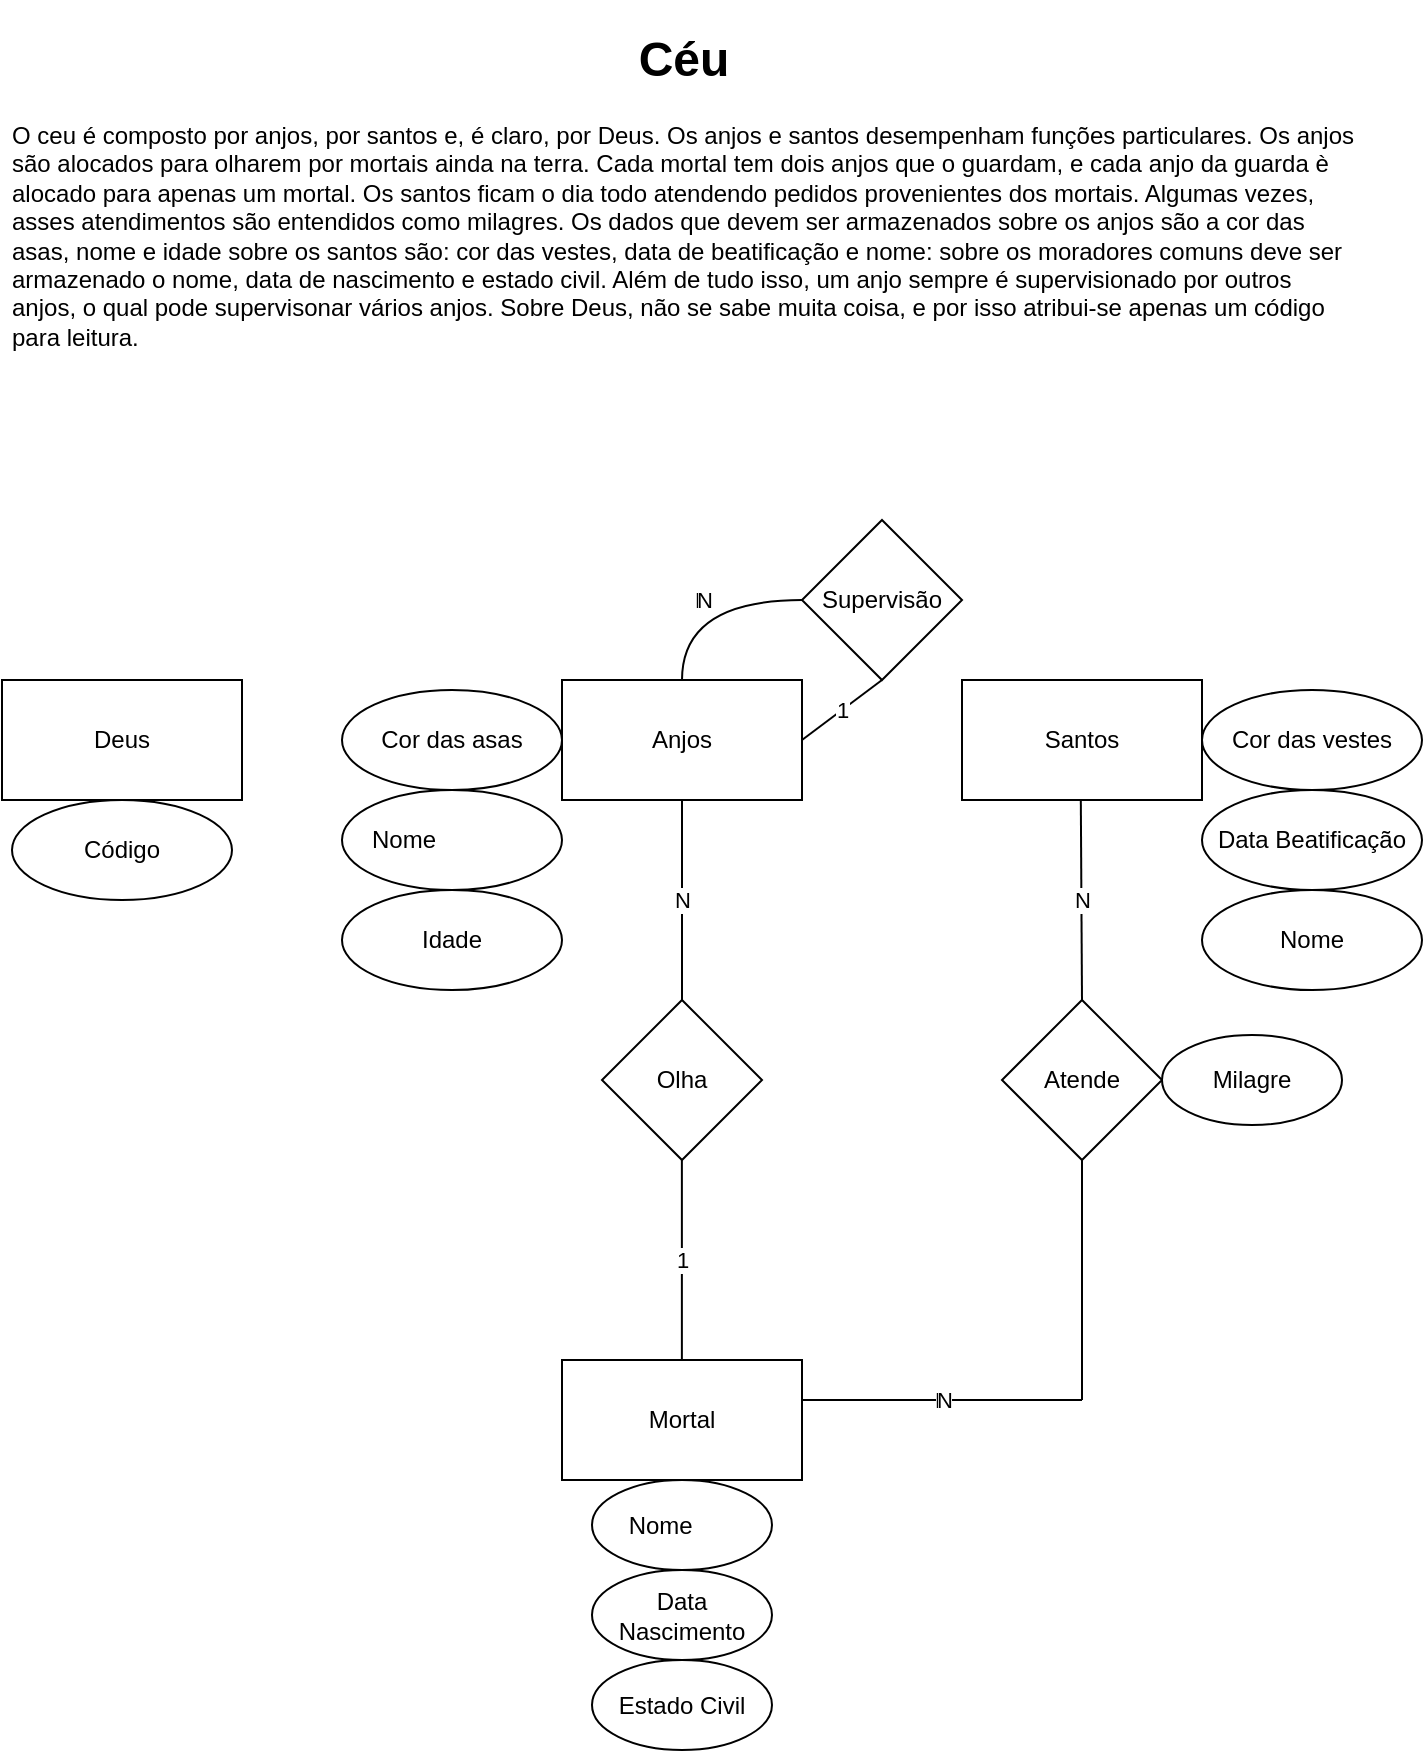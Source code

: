 <mxfile version="23.1.7" type="github">
  <diagram name="Page-1" id="xX_NBZjKe_LPrtMDj7VY">
    <mxGraphModel dx="1311" dy="656" grid="1" gridSize="10" guides="1" tooltips="1" connect="1" arrows="1" fold="1" page="1" pageScale="1" pageWidth="827" pageHeight="1169" math="0" shadow="0">
      <root>
        <mxCell id="0" />
        <mxCell id="1" parent="0" />
        <mxCell id="9RMESNlKo9HE9ouMvkY_-1" value="&lt;h1 style=&quot;text-align: center;&quot;&gt;Céu&lt;/h1&gt;&lt;p&gt;O ceu é composto por anjos, por santos e, é claro, por Deus. Os anjos e santos desempenham funções particulares. Os anjos são alocados para olharem por mortais ainda na terra. Cada mortal tem dois anjos que o guardam, e cada anjo da guarda è alocado para apenas um mortal. Os santos ficam o dia todo atendendo pedidos provenientes dos mortais. Algumas vezes, asses atendimentos são entendidos como milagres. Os dados que devem ser armazenados sobre os anjos são a cor das asas, nome e idade sobre os santos são: cor das vestes, data de beatificação e nome: sobre os moradores comuns deve ser armazenado o nome, data de nascimento e estado civil. Além de tudo isso, um anjo sempre é supervisionado por outros anjos, o qual pode supervisonar vários anjos. Sobre Deus, não se sabe muita coisa, e por isso atribui-se apenas um código para leitura.&lt;br&gt;&lt;/p&gt;" style="text;html=1;spacing=5;spacingTop=-20;whiteSpace=wrap;overflow=hidden;rounded=0;" parent="1" vertex="1">
          <mxGeometry x="80" y="10" width="680" height="190" as="geometry" />
        </mxCell>
        <mxCell id="GF6JiUIMJ9W_f_Lmu7Dp-1" value="Deus" style="rounded=0;whiteSpace=wrap;html=1;" parent="1" vertex="1">
          <mxGeometry x="80" y="340" width="120" height="60" as="geometry" />
        </mxCell>
        <mxCell id="GF6JiUIMJ9W_f_Lmu7Dp-2" value="Santos" style="rounded=0;whiteSpace=wrap;html=1;" parent="1" vertex="1">
          <mxGeometry x="560" y="340" width="120" height="60" as="geometry" />
        </mxCell>
        <mxCell id="GF6JiUIMJ9W_f_Lmu7Dp-3" value="Anjos" style="rounded=0;whiteSpace=wrap;html=1;" parent="1" vertex="1">
          <mxGeometry x="360" y="340" width="120" height="60" as="geometry" />
        </mxCell>
        <mxCell id="iydpVZZWQlCGy9Ujbgti-2" value="Cor das asas" style="ellipse;whiteSpace=wrap;html=1;" parent="1" vertex="1">
          <mxGeometry x="250" y="345" width="110" height="50" as="geometry" />
        </mxCell>
        <mxCell id="iydpVZZWQlCGy9Ujbgti-4" value="Nome&lt;span style=&quot;white-space: pre;&quot;&gt;&#x9;&lt;/span&gt;&lt;span style=&quot;white-space: pre;&quot;&gt;&#x9;&lt;/span&gt;" style="ellipse;whiteSpace=wrap;html=1;" parent="1" vertex="1">
          <mxGeometry x="250" y="395" width="110" height="50" as="geometry" />
        </mxCell>
        <mxCell id="iydpVZZWQlCGy9Ujbgti-5" value="Idade" style="ellipse;whiteSpace=wrap;html=1;" parent="1" vertex="1">
          <mxGeometry x="250" y="445" width="110" height="50" as="geometry" />
        </mxCell>
        <mxCell id="iydpVZZWQlCGy9Ujbgti-6" value="Cor das vestes" style="ellipse;whiteSpace=wrap;html=1;" parent="1" vertex="1">
          <mxGeometry x="680" y="345" width="110" height="50" as="geometry" />
        </mxCell>
        <mxCell id="iydpVZZWQlCGy9Ujbgti-7" value="Data Beatificação" style="ellipse;whiteSpace=wrap;html=1;" parent="1" vertex="1">
          <mxGeometry x="680" y="395" width="110" height="50" as="geometry" />
        </mxCell>
        <mxCell id="iydpVZZWQlCGy9Ujbgti-8" value="Nome" style="ellipse;whiteSpace=wrap;html=1;" parent="1" vertex="1">
          <mxGeometry x="680" y="445" width="110" height="50" as="geometry" />
        </mxCell>
        <mxCell id="iydpVZZWQlCGy9Ujbgti-9" value="Código" style="ellipse;whiteSpace=wrap;html=1;" parent="1" vertex="1">
          <mxGeometry x="85" y="400" width="110" height="50" as="geometry" />
        </mxCell>
        <mxCell id="gCH9M3XOQH9FHg-50oaK-1" value="" style="endArrow=none;html=1;rounded=0;exitX=0.5;exitY=1;exitDx=0;exitDy=0;endFill=0;" edge="1" parent="1" source="GF6JiUIMJ9W_f_Lmu7Dp-3">
          <mxGeometry relative="1" as="geometry">
            <mxPoint x="360" y="430" as="sourcePoint" />
            <mxPoint x="420" y="500" as="targetPoint" />
          </mxGeometry>
        </mxCell>
        <mxCell id="gCH9M3XOQH9FHg-50oaK-2" value="N" style="edgeLabel;resizable=0;html=1;;align=center;verticalAlign=middle;" connectable="0" vertex="1" parent="gCH9M3XOQH9FHg-50oaK-1">
          <mxGeometry relative="1" as="geometry" />
        </mxCell>
        <mxCell id="gCH9M3XOQH9FHg-50oaK-3" value="N" style="edgeLabel;html=1;align=center;verticalAlign=middle;resizable=0;points=[];" vertex="1" connectable="0" parent="gCH9M3XOQH9FHg-50oaK-1">
          <mxGeometry x="-0.009" relative="1" as="geometry">
            <mxPoint as="offset" />
          </mxGeometry>
        </mxCell>
        <mxCell id="gCH9M3XOQH9FHg-50oaK-4" value="Olha" style="rhombus;whiteSpace=wrap;html=1;" vertex="1" parent="1">
          <mxGeometry x="380" y="500" width="80" height="80" as="geometry" />
        </mxCell>
        <mxCell id="gCH9M3XOQH9FHg-50oaK-5" value="" style="endArrow=none;html=1;rounded=0;exitX=0.5;exitY=1;exitDx=0;exitDy=0;endFill=0;" edge="1" parent="1">
          <mxGeometry relative="1" as="geometry">
            <mxPoint x="419.94" y="580" as="sourcePoint" />
            <mxPoint x="419.94" y="680" as="targetPoint" />
          </mxGeometry>
        </mxCell>
        <mxCell id="gCH9M3XOQH9FHg-50oaK-6" value="N" style="edgeLabel;resizable=0;html=1;;align=center;verticalAlign=middle;" connectable="0" vertex="1" parent="gCH9M3XOQH9FHg-50oaK-5">
          <mxGeometry relative="1" as="geometry" />
        </mxCell>
        <mxCell id="gCH9M3XOQH9FHg-50oaK-7" value="1" style="edgeLabel;html=1;align=center;verticalAlign=middle;resizable=0;points=[];" vertex="1" connectable="0" parent="gCH9M3XOQH9FHg-50oaK-5">
          <mxGeometry x="-0.009" relative="1" as="geometry">
            <mxPoint as="offset" />
          </mxGeometry>
        </mxCell>
        <mxCell id="gCH9M3XOQH9FHg-50oaK-8" value="Mortal" style="rounded=0;whiteSpace=wrap;html=1;" vertex="1" parent="1">
          <mxGeometry x="360" y="680" width="120" height="60" as="geometry" />
        </mxCell>
        <mxCell id="gCH9M3XOQH9FHg-50oaK-9" value="" style="endArrow=none;html=1;rounded=0;endFill=0;" edge="1" parent="1">
          <mxGeometry relative="1" as="geometry">
            <mxPoint x="620" y="700" as="sourcePoint" />
            <mxPoint x="480" y="700" as="targetPoint" />
          </mxGeometry>
        </mxCell>
        <mxCell id="gCH9M3XOQH9FHg-50oaK-10" value="N" style="edgeLabel;resizable=0;html=1;;align=center;verticalAlign=middle;" connectable="0" vertex="1" parent="gCH9M3XOQH9FHg-50oaK-9">
          <mxGeometry relative="1" as="geometry" />
        </mxCell>
        <mxCell id="gCH9M3XOQH9FHg-50oaK-11" value="N" style="edgeLabel;html=1;align=center;verticalAlign=middle;resizable=0;points=[];" vertex="1" connectable="0" parent="gCH9M3XOQH9FHg-50oaK-9">
          <mxGeometry x="-0.009" relative="1" as="geometry">
            <mxPoint as="offset" />
          </mxGeometry>
        </mxCell>
        <mxCell id="gCH9M3XOQH9FHg-50oaK-12" value="" style="endArrow=none;html=1;rounded=0;endFill=0;" edge="1" parent="1">
          <mxGeometry relative="1" as="geometry">
            <mxPoint x="619.41" y="400" as="sourcePoint" />
            <mxPoint x="620" y="500" as="targetPoint" />
          </mxGeometry>
        </mxCell>
        <mxCell id="gCH9M3XOQH9FHg-50oaK-13" value="N" style="edgeLabel;resizable=0;html=1;;align=center;verticalAlign=middle;" connectable="0" vertex="1" parent="gCH9M3XOQH9FHg-50oaK-12">
          <mxGeometry relative="1" as="geometry" />
        </mxCell>
        <mxCell id="gCH9M3XOQH9FHg-50oaK-14" value="N" style="edgeLabel;html=1;align=center;verticalAlign=middle;resizable=0;points=[];" vertex="1" connectable="0" parent="gCH9M3XOQH9FHg-50oaK-12">
          <mxGeometry x="-0.009" relative="1" as="geometry">
            <mxPoint as="offset" />
          </mxGeometry>
        </mxCell>
        <mxCell id="gCH9M3XOQH9FHg-50oaK-15" value="Atende" style="rhombus;whiteSpace=wrap;html=1;" vertex="1" parent="1">
          <mxGeometry x="580" y="500" width="80" height="80" as="geometry" />
        </mxCell>
        <mxCell id="gCH9M3XOQH9FHg-50oaK-16" value="" style="endArrow=none;html=1;rounded=0;" edge="1" parent="1">
          <mxGeometry width="50" height="50" relative="1" as="geometry">
            <mxPoint x="620" y="700" as="sourcePoint" />
            <mxPoint x="620" y="580" as="targetPoint" />
          </mxGeometry>
        </mxCell>
        <mxCell id="gCH9M3XOQH9FHg-50oaK-17" value="Milagre" style="ellipse;whiteSpace=wrap;html=1;" vertex="1" parent="1">
          <mxGeometry x="660" y="517.5" width="90" height="45" as="geometry" />
        </mxCell>
        <mxCell id="gCH9M3XOQH9FHg-50oaK-18" value="Nome&lt;span style=&quot;white-space: pre;&quot;&gt;&#x9;&lt;/span&gt;" style="ellipse;whiteSpace=wrap;html=1;" vertex="1" parent="1">
          <mxGeometry x="375" y="740" width="90" height="45" as="geometry" />
        </mxCell>
        <mxCell id="gCH9M3XOQH9FHg-50oaK-19" value="Data Nascimento" style="ellipse;whiteSpace=wrap;html=1;" vertex="1" parent="1">
          <mxGeometry x="375" y="785" width="90" height="45" as="geometry" />
        </mxCell>
        <mxCell id="gCH9M3XOQH9FHg-50oaK-20" value="Estado Civil" style="ellipse;whiteSpace=wrap;html=1;" vertex="1" parent="1">
          <mxGeometry x="375" y="830" width="90" height="45" as="geometry" />
        </mxCell>
        <mxCell id="gCH9M3XOQH9FHg-50oaK-21" value="" style="endArrow=none;html=1;rounded=0;endFill=0;entryX=1;entryY=0.5;entryDx=0;entryDy=0;" edge="1" parent="1" target="GF6JiUIMJ9W_f_Lmu7Dp-3">
          <mxGeometry relative="1" as="geometry">
            <mxPoint x="520" y="340" as="sourcePoint" />
            <mxPoint x="480" y="345" as="targetPoint" />
          </mxGeometry>
        </mxCell>
        <mxCell id="gCH9M3XOQH9FHg-50oaK-22" value="N" style="edgeLabel;resizable=0;html=1;;align=center;verticalAlign=middle;" connectable="0" vertex="1" parent="gCH9M3XOQH9FHg-50oaK-21">
          <mxGeometry relative="1" as="geometry" />
        </mxCell>
        <mxCell id="gCH9M3XOQH9FHg-50oaK-23" value="1" style="edgeLabel;html=1;align=center;verticalAlign=middle;resizable=0;points=[];" vertex="1" connectable="0" parent="gCH9M3XOQH9FHg-50oaK-21">
          <mxGeometry x="-0.009" relative="1" as="geometry">
            <mxPoint as="offset" />
          </mxGeometry>
        </mxCell>
        <mxCell id="gCH9M3XOQH9FHg-50oaK-25" value="Supervisão" style="rhombus;whiteSpace=wrap;html=1;" vertex="1" parent="1">
          <mxGeometry x="480" y="260" width="80" height="80" as="geometry" />
        </mxCell>
        <mxCell id="gCH9M3XOQH9FHg-50oaK-31" value="" style="endArrow=none;html=1;rounded=0;endFill=0;edgeStyle=orthogonalEdgeStyle;curved=1;entryX=0.5;entryY=0;entryDx=0;entryDy=0;exitX=0;exitY=0.5;exitDx=0;exitDy=0;" edge="1" parent="1" source="gCH9M3XOQH9FHg-50oaK-25" target="GF6JiUIMJ9W_f_Lmu7Dp-3">
          <mxGeometry relative="1" as="geometry">
            <mxPoint x="483" y="290" as="sourcePoint" />
            <mxPoint x="343" y="290" as="targetPoint" />
            <Array as="points">
              <mxPoint x="420" y="300" />
            </Array>
          </mxGeometry>
        </mxCell>
        <mxCell id="gCH9M3XOQH9FHg-50oaK-32" value="N" style="edgeLabel;resizable=0;html=1;;align=center;verticalAlign=middle;" connectable="0" vertex="1" parent="gCH9M3XOQH9FHg-50oaK-31">
          <mxGeometry relative="1" as="geometry" />
        </mxCell>
        <mxCell id="gCH9M3XOQH9FHg-50oaK-33" value="N" style="edgeLabel;html=1;align=center;verticalAlign=middle;resizable=0;points=[];" vertex="1" connectable="0" parent="gCH9M3XOQH9FHg-50oaK-31">
          <mxGeometry x="-0.009" relative="1" as="geometry">
            <mxPoint as="offset" />
          </mxGeometry>
        </mxCell>
      </root>
    </mxGraphModel>
  </diagram>
</mxfile>
